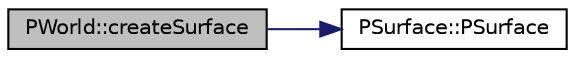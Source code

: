 digraph "PWorld::createSurface"
{
 // INTERACTIVE_SVG=YES
  edge [fontname="Helvetica",fontsize="10",labelfontname="Helvetica",labelfontsize="10"];
  node [fontname="Helvetica",fontsize="10",shape=record];
  rankdir="LR";
  Node1 [label="PWorld::createSurface",height=0.2,width=0.4,color="black", fillcolor="grey75", style="filled", fontcolor="black"];
  Node1 -> Node2 [color="midnightblue",fontsize="10",style="solid",fontname="Helvetica"];
  Node2 [label="PSurface::PSurface",height=0.2,width=0.4,color="black", fillcolor="white", style="filled",URL="$d5/dd2/class_p_surface.html#a9d9aa0c042c2cdfa4bde9d6ab8550f2d"];
}
